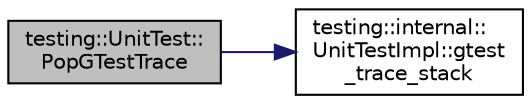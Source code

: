 digraph "testing::UnitTest::PopGTestTrace"
{
 // LATEX_PDF_SIZE
  bgcolor="transparent";
  edge [fontname="Helvetica",fontsize="10",labelfontname="Helvetica",labelfontsize="10"];
  node [fontname="Helvetica",fontsize="10",shape=record];
  rankdir="LR";
  Node1 [label="testing::UnitTest::\lPopGTestTrace",height=0.2,width=0.4,color="black", fillcolor="grey75", style="filled", fontcolor="black",tooltip=" "];
  Node1 -> Node2 [color="midnightblue",fontsize="10",style="solid",fontname="Helvetica"];
  Node2 [label="testing::internal::\lUnitTestImpl::gtest\l_trace_stack",height=0.2,width=0.4,color="black",URL="$classtesting_1_1internal_1_1UnitTestImpl.html#af8c7c0a0c954e36d83e6e4690d3fb938",tooltip=" "];
}
